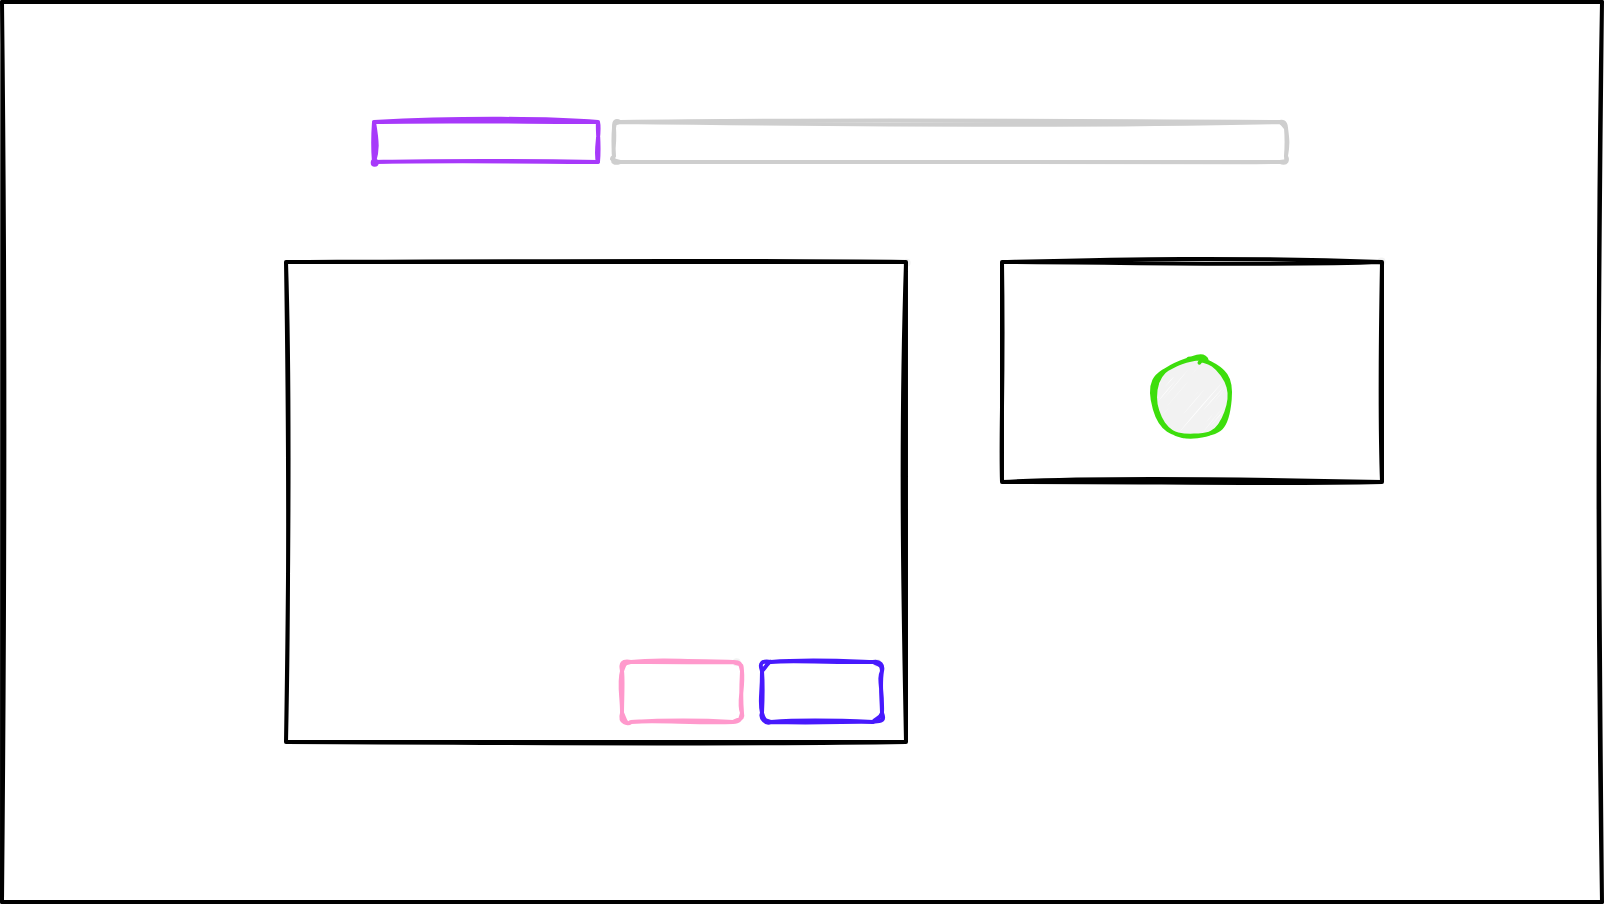 <mxfile version="14.4.2" type="github">
  <diagram id="MCrErEPo9ilewAODCz-R" name="Page-1">
    <mxGraphModel dx="1849" dy="1638" grid="1" gridSize="10" guides="1" tooltips="1" connect="1" arrows="1" fold="1" page="1" pageScale="1" pageWidth="827" pageHeight="1169" math="0" shadow="0">
      <root>
        <mxCell id="0" />
        <mxCell id="1" parent="0" />
        <mxCell id="4mogOLO7gWN9tjYVBM8P-2" value="" style="endArrow=none;html=1;sketch=1;strokeWidth=2" parent="1" edge="1">
          <mxGeometry width="50" height="50" relative="1" as="geometry">
            <mxPoint as="sourcePoint" />
            <mxPoint x="800" as="targetPoint" />
          </mxGeometry>
        </mxCell>
        <mxCell id="4mogOLO7gWN9tjYVBM8P-3" value="" style="endArrow=none;html=1;sketch=1;strokeWidth=2" parent="1" edge="1">
          <mxGeometry width="50" height="50" relative="1" as="geometry">
            <mxPoint as="sourcePoint" />
            <mxPoint y="450" as="targetPoint" />
          </mxGeometry>
        </mxCell>
        <mxCell id="4mogOLO7gWN9tjYVBM8P-4" value="" style="endArrow=none;html=1;sketch=1;strokeWidth=2" parent="1" edge="1">
          <mxGeometry width="50" height="50" relative="1" as="geometry">
            <mxPoint y="450" as="sourcePoint" />
            <mxPoint x="800" y="450" as="targetPoint" />
          </mxGeometry>
        </mxCell>
        <mxCell id="4mogOLO7gWN9tjYVBM8P-5" value="" style="endArrow=none;html=1;sketch=1;strokeWidth=2" parent="1" edge="1">
          <mxGeometry width="50" height="50" relative="1" as="geometry">
            <mxPoint x="800" as="sourcePoint" />
            <mxPoint x="800" y="450" as="targetPoint" />
          </mxGeometry>
        </mxCell>
        <mxCell id="GuQGx1tjLfm4qj2VWrpc-30" value="" style="whiteSpace=wrap;html=1;strokeWidth=2;fillWeight=4;hachureGap=0;hachureAngle=45;fillColor=#F2F2F2;sketch=1;rotation=-180;" parent="1" vertex="1">
          <mxGeometry x="142" y="130" width="310" height="240" as="geometry" />
        </mxCell>
        <mxCell id="gzpXgcCL4kZ78T3dxOcv-15" value="" style="rounded=1;whiteSpace=wrap;html=1;strokeWidth=2;fillWeight=4;hachureGap=0;hachureAngle=45;sketch=1;rotation=-180;strokeColor=#4719FD;fillColor=#F2F2F2" vertex="1" parent="1">
          <mxGeometry x="380" y="330" width="60" height="30" as="geometry" />
        </mxCell>
        <mxCell id="gzpXgcCL4kZ78T3dxOcv-16" value="" style="rounded=1;whiteSpace=wrap;html=1;strokeWidth=2;fillWeight=4;hachureGap=0;hachureAngle=45;sketch=1;rotation=-180;strokeColor=#CECECE" vertex="1" parent="1">
          <mxGeometry x="306" y="60" width="336" height="20" as="geometry" />
        </mxCell>
        <mxCell id="gzpXgcCL4kZ78T3dxOcv-18" value="" style="whiteSpace=wrap;html=1;strokeWidth=2;fillWeight=4;hachureGap=0;hachureAngle=45;fillColor=#A739FA;sketch=1;strokeColor=#A739FA" vertex="1" parent="1">
          <mxGeometry x="186" y="60" width="112" height="20" as="geometry" />
        </mxCell>
        <mxCell id="gzpXgcCL4kZ78T3dxOcv-19" value="" style="whiteSpace=wrap;html=1;strokeWidth=2;fillWeight=4;hachureGap=0;hachureAngle=45;fillColor=#F2F2F2;sketch=1;rotation=-180;" vertex="1" parent="1">
          <mxGeometry x="500" y="130" width="190" height="110" as="geometry" />
        </mxCell>
        <mxCell id="gzpXgcCL4kZ78T3dxOcv-7" value="" style="verticalLabelPosition=bottom;verticalAlign=top;html=1;shape=mxgraph.flowchart.on-page_reference;sketch=1;strokeWidth=2;strokeColor=#3DDE0C;hachureGap=1;fillColor=#F2F2F2" vertex="1" parent="1">
          <mxGeometry x="575" y="178" width="40" height="40" as="geometry" />
        </mxCell>
        <mxCell id="gzpXgcCL4kZ78T3dxOcv-23" value="" style="rounded=1;whiteSpace=wrap;html=1;strokeWidth=2;fillWeight=4;hachureGap=0;hachureAngle=45;sketch=1;rotation=-180;strokeColor=#FF99CC;fillColor=#F2F2F2" vertex="1" parent="1">
          <mxGeometry x="310" y="330" width="60" height="30" as="geometry" />
        </mxCell>
      </root>
    </mxGraphModel>
  </diagram>
</mxfile>
